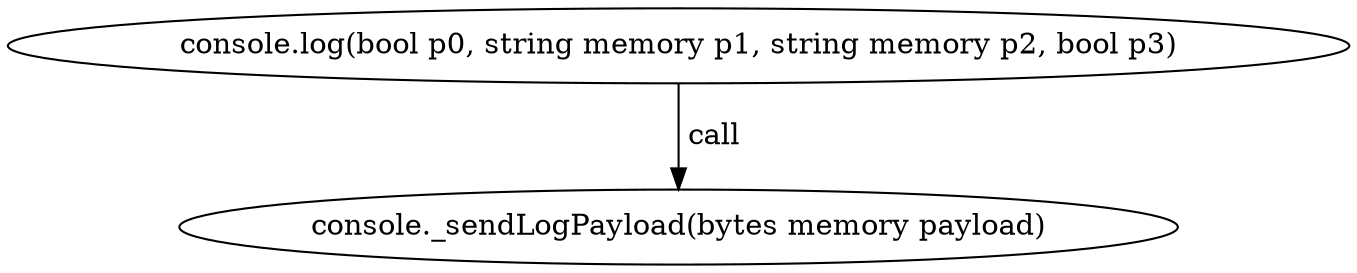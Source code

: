 digraph "" {
	graph [bb="0,0,544.02,124.8"];
	node [label="\N"];
	"console.log(bool p0, string memory p1, string memory p2, bool p3)"	 [height=0.5,
		pos="272.01,106.8",
		width=7.5559];
	"console._sendLogPayload(bytes memory payload)"	 [height=0.5,
		pos="272.01,18",
		width=5.7372];
	"console.log(bool p0, string memory p1, string memory p2, bool p3)" -> "console._sendLogPayload(bytes memory payload)" [key=call,
	label=" call",
	lp="283.87,62.4",
	pos="e,272.01,36.072 272.01,88.401 272.01,76.295 272.01,60.208 272.01,46.467"];
}
digraph "" {
	graph [bb="0,0,544.02,124.8"];
	node [label="\N"];
	"console.log(bool p0, string memory p1, string memory p2, bool p3)"	 [height=0.5,
		pos="272.01,106.8",
		width=7.5559];
	"console._sendLogPayload(bytes memory payload)"	 [height=0.5,
		pos="272.01,18",
		width=5.7372];
	"console.log(bool p0, string memory p1, string memory p2, bool p3)" -> "console._sendLogPayload(bytes memory payload)" [key=call,
	label=" call",
	lp="283.87,62.4",
	pos="e,272.01,36.072 272.01,88.401 272.01,76.295 272.01,60.208 272.01,46.467"];
}
